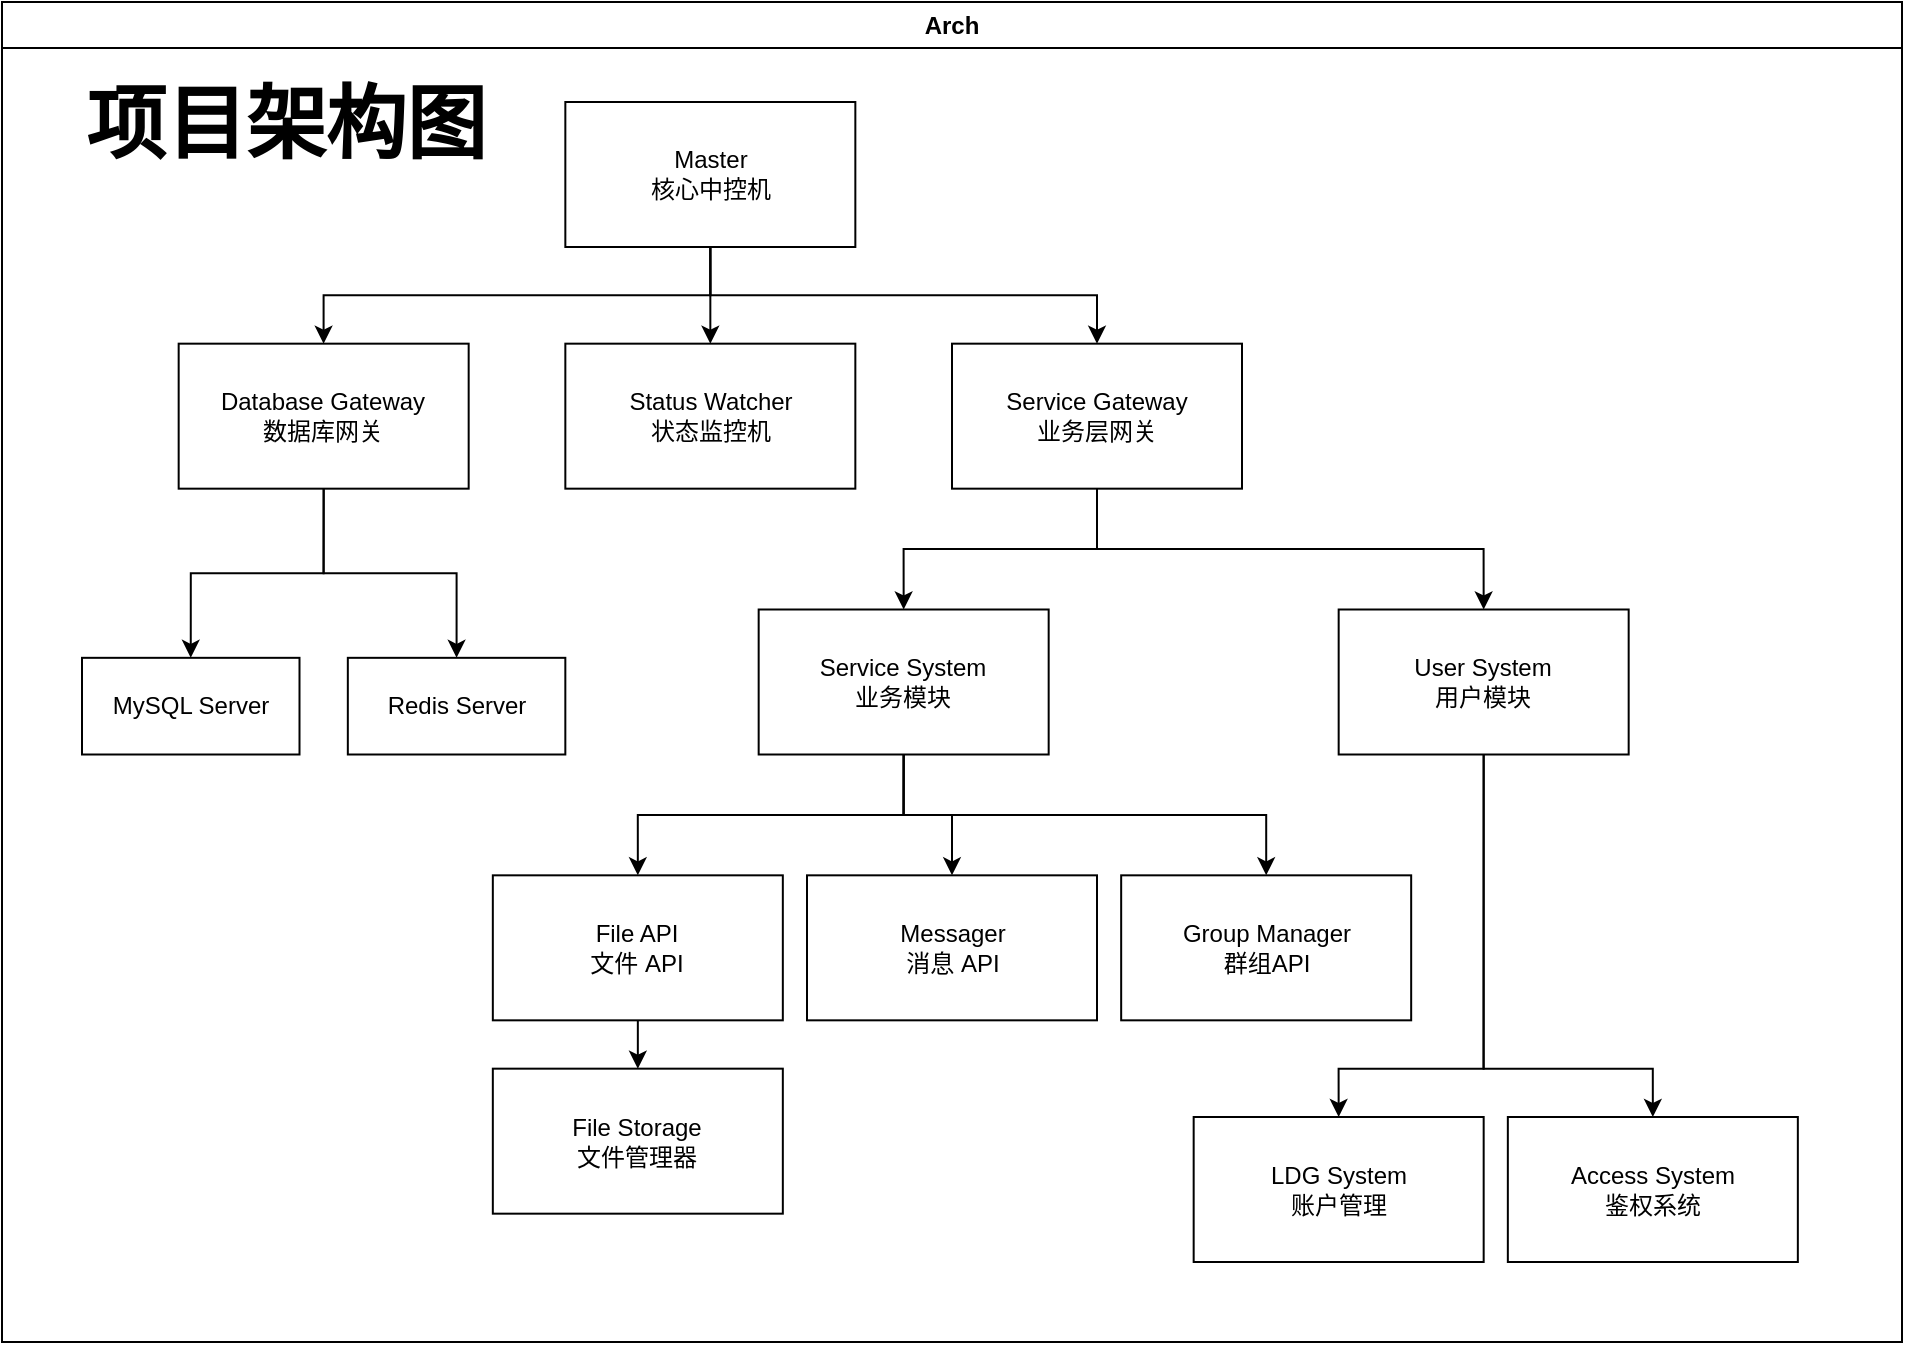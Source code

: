 <mxfile version="26.1.1" pages="3">
  <diagram id="3G5LI6MpwunLMBs63GW5" name="架构图">
    <mxGraphModel dx="1139" dy="793" grid="1" gridSize="10" guides="1" tooltips="1" connect="1" arrows="1" fold="1" page="1" pageScale="1" pageWidth="1169" pageHeight="827" math="0" shadow="0">
      <root>
        <mxCell id="0" />
        <mxCell id="1" parent="0" />
        <mxCell id="xcTkNIUp__dZLRKaqVBh-3" value="" style="group;fontSize=20;" parent="1" vertex="1" connectable="0">
          <mxGeometry x="130.0" y="104" width="910" height="620" as="geometry" />
        </mxCell>
        <mxCell id="Ldzz9GKDvCy5cxYpggfk-25" style="edgeStyle=orthogonalEdgeStyle;rounded=0;orthogonalLoop=1;jettySize=auto;html=1;exitX=0.5;exitY=1;exitDx=0;exitDy=0;" parent="xcTkNIUp__dZLRKaqVBh-3" source="Ldzz9GKDvCy5cxYpggfk-1" target="Ldzz9GKDvCy5cxYpggfk-2" edge="1">
          <mxGeometry relative="1" as="geometry" />
        </mxCell>
        <mxCell id="Ldzz9GKDvCy5cxYpggfk-26" style="edgeStyle=orthogonalEdgeStyle;rounded=0;orthogonalLoop=1;jettySize=auto;html=1;exitX=0.5;exitY=1;exitDx=0;exitDy=0;entryX=0.5;entryY=0;entryDx=0;entryDy=0;" parent="xcTkNIUp__dZLRKaqVBh-3" source="Ldzz9GKDvCy5cxYpggfk-1" target="Ldzz9GKDvCy5cxYpggfk-7" edge="1">
          <mxGeometry relative="1" as="geometry" />
        </mxCell>
        <mxCell id="Ldzz9GKDvCy5cxYpggfk-27" style="edgeStyle=orthogonalEdgeStyle;rounded=0;orthogonalLoop=1;jettySize=auto;html=1;exitX=0.5;exitY=1;exitDx=0;exitDy=0;" parent="xcTkNIUp__dZLRKaqVBh-3" source="Ldzz9GKDvCy5cxYpggfk-1" target="Ldzz9GKDvCy5cxYpggfk-8" edge="1">
          <mxGeometry relative="1" as="geometry" />
        </mxCell>
        <mxCell id="Ldzz9GKDvCy5cxYpggfk-1" value="Master&lt;div&gt;核心中控机&lt;/div&gt;" style="rounded=0;whiteSpace=wrap;html=1;" parent="xcTkNIUp__dZLRKaqVBh-3" vertex="1">
          <mxGeometry x="241.668" width="145.001" height="72.5" as="geometry" />
        </mxCell>
        <mxCell id="Ldzz9GKDvCy5cxYpggfk-5" style="edgeStyle=orthogonalEdgeStyle;rounded=0;orthogonalLoop=1;jettySize=auto;html=1;exitX=0.5;exitY=1;exitDx=0;exitDy=0;entryX=0.5;entryY=0;entryDx=0;entryDy=0;" parent="xcTkNIUp__dZLRKaqVBh-3" source="Ldzz9GKDvCy5cxYpggfk-2" target="Ldzz9GKDvCy5cxYpggfk-3" edge="1">
          <mxGeometry relative="1" as="geometry" />
        </mxCell>
        <mxCell id="Ldzz9GKDvCy5cxYpggfk-6" style="edgeStyle=orthogonalEdgeStyle;rounded=0;orthogonalLoop=1;jettySize=auto;html=1;exitX=0.5;exitY=1;exitDx=0;exitDy=0;entryX=0.5;entryY=0;entryDx=0;entryDy=0;" parent="xcTkNIUp__dZLRKaqVBh-3" source="Ldzz9GKDvCy5cxYpggfk-2" target="Ldzz9GKDvCy5cxYpggfk-4" edge="1">
          <mxGeometry relative="1" as="geometry" />
        </mxCell>
        <mxCell id="Ldzz9GKDvCy5cxYpggfk-2" value="Database Gateway&lt;div&gt;数据库网关&lt;/div&gt;" style="rounded=0;whiteSpace=wrap;html=1;" parent="xcTkNIUp__dZLRKaqVBh-3" vertex="1">
          <mxGeometry x="48.334" y="120.833" width="145.001" height="72.5" as="geometry" />
        </mxCell>
        <mxCell id="Ldzz9GKDvCy5cxYpggfk-3" value="MySQL Server" style="rounded=0;whiteSpace=wrap;html=1;" parent="xcTkNIUp__dZLRKaqVBh-3" vertex="1">
          <mxGeometry y="277.917" width="108.75" height="48.333" as="geometry" />
        </mxCell>
        <mxCell id="Ldzz9GKDvCy5cxYpggfk-4" value="Redis Server" style="rounded=0;whiteSpace=wrap;html=1;" parent="xcTkNIUp__dZLRKaqVBh-3" vertex="1">
          <mxGeometry x="132.917" y="277.917" width="108.75" height="48.333" as="geometry" />
        </mxCell>
        <mxCell id="Ldzz9GKDvCy5cxYpggfk-7" value="Status Watcher&lt;div&gt;状态监控机&lt;/div&gt;" style="rounded=0;whiteSpace=wrap;html=1;" parent="xcTkNIUp__dZLRKaqVBh-3" vertex="1">
          <mxGeometry x="241.668" y="120.833" width="145.001" height="72.5" as="geometry" />
        </mxCell>
        <mxCell id="Ldzz9GKDvCy5cxYpggfk-23" style="edgeStyle=orthogonalEdgeStyle;rounded=0;orthogonalLoop=1;jettySize=auto;html=1;exitX=0.5;exitY=1;exitDx=0;exitDy=0;entryX=0.5;entryY=0;entryDx=0;entryDy=0;" parent="xcTkNIUp__dZLRKaqVBh-3" source="Ldzz9GKDvCy5cxYpggfk-8" target="Ldzz9GKDvCy5cxYpggfk-9" edge="1">
          <mxGeometry relative="1" as="geometry" />
        </mxCell>
        <mxCell id="Ldzz9GKDvCy5cxYpggfk-24" style="edgeStyle=orthogonalEdgeStyle;rounded=0;orthogonalLoop=1;jettySize=auto;html=1;exitX=0.5;exitY=1;exitDx=0;exitDy=0;entryX=0.5;entryY=0;entryDx=0;entryDy=0;" parent="xcTkNIUp__dZLRKaqVBh-3" source="Ldzz9GKDvCy5cxYpggfk-8" target="Ldzz9GKDvCy5cxYpggfk-10" edge="1">
          <mxGeometry relative="1" as="geometry" />
        </mxCell>
        <mxCell id="Ldzz9GKDvCy5cxYpggfk-8" value="Service Gateway&lt;div&gt;业务层网关&lt;/div&gt;" style="rounded=0;whiteSpace=wrap;html=1;" parent="xcTkNIUp__dZLRKaqVBh-3" vertex="1">
          <mxGeometry x="435.002" y="120.833" width="145.001" height="72.5" as="geometry" />
        </mxCell>
        <mxCell id="Ldzz9GKDvCy5cxYpggfk-18" style="edgeStyle=orthogonalEdgeStyle;rounded=0;orthogonalLoop=1;jettySize=auto;html=1;exitX=0.5;exitY=1;exitDx=0;exitDy=0;entryX=0.5;entryY=0;entryDx=0;entryDy=0;" parent="xcTkNIUp__dZLRKaqVBh-3" source="Ldzz9GKDvCy5cxYpggfk-9" target="Ldzz9GKDvCy5cxYpggfk-11" edge="1">
          <mxGeometry relative="1" as="geometry" />
        </mxCell>
        <mxCell id="Ldzz9GKDvCy5cxYpggfk-19" style="edgeStyle=orthogonalEdgeStyle;rounded=0;orthogonalLoop=1;jettySize=auto;html=1;exitX=0.5;exitY=1;exitDx=0;exitDy=0;entryX=0.5;entryY=0;entryDx=0;entryDy=0;" parent="xcTkNIUp__dZLRKaqVBh-3" source="Ldzz9GKDvCy5cxYpggfk-9" target="Ldzz9GKDvCy5cxYpggfk-12" edge="1">
          <mxGeometry relative="1" as="geometry" />
        </mxCell>
        <mxCell id="Ldzz9GKDvCy5cxYpggfk-20" style="edgeStyle=orthogonalEdgeStyle;rounded=0;orthogonalLoop=1;jettySize=auto;html=1;exitX=0.5;exitY=1;exitDx=0;exitDy=0;" parent="xcTkNIUp__dZLRKaqVBh-3" source="Ldzz9GKDvCy5cxYpggfk-9" target="Ldzz9GKDvCy5cxYpggfk-13" edge="1">
          <mxGeometry relative="1" as="geometry" />
        </mxCell>
        <mxCell id="Ldzz9GKDvCy5cxYpggfk-9" value="Service System&lt;div&gt;业务模块&lt;/div&gt;" style="rounded=0;whiteSpace=wrap;html=1;" parent="xcTkNIUp__dZLRKaqVBh-3" vertex="1">
          <mxGeometry x="338.335" y="253.75" width="145.001" height="72.5" as="geometry" />
        </mxCell>
        <mxCell id="Ldzz9GKDvCy5cxYpggfk-21" style="edgeStyle=orthogonalEdgeStyle;rounded=0;orthogonalLoop=1;jettySize=auto;html=1;exitX=0.5;exitY=1;exitDx=0;exitDy=0;entryX=0.5;entryY=0;entryDx=0;entryDy=0;" parent="xcTkNIUp__dZLRKaqVBh-3" source="Ldzz9GKDvCy5cxYpggfk-10" target="Ldzz9GKDvCy5cxYpggfk-15" edge="1">
          <mxGeometry relative="1" as="geometry">
            <Array as="points">
              <mxPoint x="700.836" y="483.333" />
              <mxPoint x="628.336" y="483.333" />
            </Array>
          </mxGeometry>
        </mxCell>
        <mxCell id="Ldzz9GKDvCy5cxYpggfk-22" style="edgeStyle=orthogonalEdgeStyle;rounded=0;orthogonalLoop=1;jettySize=auto;html=1;exitX=0.5;exitY=1;exitDx=0;exitDy=0;entryX=0.5;entryY=0;entryDx=0;entryDy=0;" parent="xcTkNIUp__dZLRKaqVBh-3" source="Ldzz9GKDvCy5cxYpggfk-10" target="Ldzz9GKDvCy5cxYpggfk-16" edge="1">
          <mxGeometry relative="1" as="geometry">
            <Array as="points">
              <mxPoint x="700.836" y="483.333" />
              <mxPoint x="785.42" y="483.333" />
            </Array>
          </mxGeometry>
        </mxCell>
        <mxCell id="Ldzz9GKDvCy5cxYpggfk-10" value="User System&lt;div&gt;用户模块&lt;/div&gt;" style="rounded=0;whiteSpace=wrap;html=1;" parent="xcTkNIUp__dZLRKaqVBh-3" vertex="1">
          <mxGeometry x="628.336" y="253.75" width="145.001" height="72.5" as="geometry" />
        </mxCell>
        <mxCell id="Ldzz9GKDvCy5cxYpggfk-17" style="edgeStyle=orthogonalEdgeStyle;rounded=0;orthogonalLoop=1;jettySize=auto;html=1;exitX=0.5;exitY=1;exitDx=0;exitDy=0;entryX=0.5;entryY=0;entryDx=0;entryDy=0;" parent="xcTkNIUp__dZLRKaqVBh-3" source="Ldzz9GKDvCy5cxYpggfk-11" target="Ldzz9GKDvCy5cxYpggfk-14" edge="1">
          <mxGeometry relative="1" as="geometry" />
        </mxCell>
        <mxCell id="Ldzz9GKDvCy5cxYpggfk-11" value="File API&lt;div&gt;文件 API&lt;/div&gt;" style="rounded=0;whiteSpace=wrap;html=1;" parent="xcTkNIUp__dZLRKaqVBh-3" vertex="1">
          <mxGeometry x="205.417" y="386.667" width="145.001" height="72.5" as="geometry" />
        </mxCell>
        <mxCell id="Ldzz9GKDvCy5cxYpggfk-12" value="Messager&lt;div&gt;消息 API&lt;/div&gt;" style="rounded=0;whiteSpace=wrap;html=1;" parent="xcTkNIUp__dZLRKaqVBh-3" vertex="1">
          <mxGeometry x="362.501" y="386.667" width="145.001" height="72.5" as="geometry" />
        </mxCell>
        <mxCell id="Ldzz9GKDvCy5cxYpggfk-13" value="Group Manager&lt;div&gt;群组API&lt;/div&gt;" style="rounded=0;whiteSpace=wrap;html=1;" parent="xcTkNIUp__dZLRKaqVBh-3" vertex="1">
          <mxGeometry x="519.585" y="386.667" width="145.001" height="72.5" as="geometry" />
        </mxCell>
        <mxCell id="Ldzz9GKDvCy5cxYpggfk-14" value="File Storage&lt;div&gt;文件管理器&lt;/div&gt;" style="rounded=0;whiteSpace=wrap;html=1;" parent="xcTkNIUp__dZLRKaqVBh-3" vertex="1">
          <mxGeometry x="205.417" y="483.333" width="145.001" height="72.5" as="geometry" />
        </mxCell>
        <mxCell id="Ldzz9GKDvCy5cxYpggfk-15" value="LDG System&lt;div&gt;账户管理&lt;/div&gt;" style="rounded=0;whiteSpace=wrap;html=1;" parent="xcTkNIUp__dZLRKaqVBh-3" vertex="1">
          <mxGeometry x="555.835" y="507.5" width="145.001" height="72.5" as="geometry" />
        </mxCell>
        <mxCell id="Ldzz9GKDvCy5cxYpggfk-16" value="Access System&lt;div&gt;鉴权系统&lt;/div&gt;" style="rounded=0;whiteSpace=wrap;html=1;" parent="xcTkNIUp__dZLRKaqVBh-3" vertex="1">
          <mxGeometry x="712.919" y="507.5" width="145.001" height="72.5" as="geometry" />
        </mxCell>
        <mxCell id="KZx8DbALYqMHypFApeTW-1" value="Arch" style="swimlane;whiteSpace=wrap;html=1;" vertex="1" parent="xcTkNIUp__dZLRKaqVBh-3">
          <mxGeometry x="-40" y="-50" width="950" height="670" as="geometry" />
        </mxCell>
        <mxCell id="xcTkNIUp__dZLRKaqVBh-1" value="&lt;h1 style=&quot;margin-top: 0px;&quot;&gt;项目架构图&lt;/h1&gt;" style="text;html=1;whiteSpace=wrap;overflow=hidden;rounded=0;fontSize=20;" parent="KZx8DbALYqMHypFApeTW-1" vertex="1">
          <mxGeometry x="40.0" y="30" width="230" height="70" as="geometry" />
        </mxCell>
      </root>
    </mxGraphModel>
  </diagram>
  <diagram name="服务管理图" id="ixRDSDJKCPC1SFiIbfut">
    <mxGraphModel dx="2388" dy="1676" grid="1" gridSize="10" guides="1" tooltips="1" connect="1" arrows="1" fold="1" page="1" pageScale="1" pageWidth="1169" pageHeight="827" math="0" shadow="0">
      <root>
        <mxCell id="0" />
        <mxCell id="1" parent="0" />
        <mxCell id="V488TEvVKDnzZ6bK6XRX-37" value="&lt;h1 style=&quot;margin-top: 0px;&quot;&gt;服务管理图&lt;/h1&gt;&lt;div&gt;本图不包含服务间通信的描述&lt;/div&gt;&lt;div&gt;仅包含服务拉起/管理部分&lt;/div&gt;&lt;div&gt;&lt;br&gt;&lt;/div&gt;&lt;div&gt;本图中 Supervispor 下 Docker 服务省略&lt;/div&gt;" style="text;html=1;whiteSpace=wrap;overflow=hidden;rounded=0;fontSize=20;" parent="1" vertex="1">
          <mxGeometry x="50" y="100" width="354.099" height="245.902" as="geometry" />
        </mxCell>
        <mxCell id="V488TEvVKDnzZ6bK6XRX-59" style="edgeStyle=orthogonalEdgeStyle;rounded=0;orthogonalLoop=1;jettySize=auto;html=1;exitX=0.5;exitY=1;exitDx=0;exitDy=0;fontSize=20;" parent="1" source="V488TEvVKDnzZ6bK6XRX-7" target="V488TEvVKDnzZ6bK6XRX-12" edge="1">
          <mxGeometry relative="1" as="geometry" />
        </mxCell>
        <mxCell id="V488TEvVKDnzZ6bK6XRX-62" style="edgeStyle=orthogonalEdgeStyle;rounded=0;orthogonalLoop=1;jettySize=auto;html=1;exitX=0.5;exitY=1;exitDx=0;exitDy=0;entryX=0.5;entryY=0;entryDx=0;entryDy=0;fontSize=20;" parent="1" source="V488TEvVKDnzZ6bK6XRX-7" target="V488TEvVKDnzZ6bK6XRX-61" edge="1">
          <mxGeometry relative="1" as="geometry" />
        </mxCell>
        <mxCell id="V488TEvVKDnzZ6bK6XRX-64" style="edgeStyle=orthogonalEdgeStyle;rounded=0;orthogonalLoop=1;jettySize=auto;html=1;exitX=0.5;exitY=1;exitDx=0;exitDy=0;entryX=0.5;entryY=0;entryDx=0;entryDy=0;fontSize=20;" parent="1" source="V488TEvVKDnzZ6bK6XRX-7" target="V488TEvVKDnzZ6bK6XRX-63" edge="1">
          <mxGeometry relative="1" as="geometry" />
        </mxCell>
        <mxCell id="V488TEvVKDnzZ6bK6XRX-68" style="edgeStyle=orthogonalEdgeStyle;rounded=0;orthogonalLoop=1;jettySize=auto;html=1;exitX=1;exitY=0.75;exitDx=0;exitDy=0;entryX=0.5;entryY=0;entryDx=0;entryDy=0;fontSize=20;" parent="1" source="V488TEvVKDnzZ6bK6XRX-7" target="V488TEvVKDnzZ6bK6XRX-9" edge="1">
          <mxGeometry relative="1" as="geometry" />
        </mxCell>
        <mxCell id="V488TEvVKDnzZ6bK6XRX-7" value="Master" style="rounded=0;whiteSpace=wrap;html=1;fontSize=20;" parent="1" vertex="1">
          <mxGeometry x="528.034" y="208.197" width="206.558" height="98.361" as="geometry" />
        </mxCell>
        <mxCell id="V488TEvVKDnzZ6bK6XRX-9" value="tools" style="rounded=0;whiteSpace=wrap;html=1;fontSize=20;" parent="1" vertex="1">
          <mxGeometry x="941.15" y="444.262" width="177.05" height="78.689" as="geometry" />
        </mxCell>
        <mxCell id="V488TEvVKDnzZ6bK6XRX-72" style="edgeStyle=orthogonalEdgeStyle;rounded=0;orthogonalLoop=1;jettySize=auto;html=1;exitX=0.5;exitY=1;exitDx=0;exitDy=0;entryX=0.5;entryY=0;entryDx=0;entryDy=0;fontSize=20;" parent="1" source="V488TEvVKDnzZ6bK6XRX-12" target="V488TEvVKDnzZ6bK6XRX-70" edge="1">
          <mxGeometry relative="1" as="geometry" />
        </mxCell>
        <mxCell id="V488TEvVKDnzZ6bK6XRX-74" style="edgeStyle=orthogonalEdgeStyle;rounded=0;orthogonalLoop=1;jettySize=auto;html=1;exitX=0.5;exitY=1;exitDx=0;exitDy=0;fontSize=20;" parent="1" source="V488TEvVKDnzZ6bK6XRX-12" target="V488TEvVKDnzZ6bK6XRX-73" edge="1">
          <mxGeometry relative="1" as="geometry" />
        </mxCell>
        <mxCell id="V488TEvVKDnzZ6bK6XRX-76" style="edgeStyle=orthogonalEdgeStyle;rounded=0;orthogonalLoop=1;jettySize=auto;html=1;exitX=0.5;exitY=1;exitDx=0;exitDy=0;entryX=0.5;entryY=0;entryDx=0;entryDy=0;fontSize=20;" parent="1" source="V488TEvVKDnzZ6bK6XRX-12" target="V488TEvVKDnzZ6bK6XRX-75" edge="1">
          <mxGeometry relative="1" as="geometry" />
        </mxCell>
        <mxCell id="V488TEvVKDnzZ6bK6XRX-12" value="Supervisor 1" style="rounded=0;whiteSpace=wrap;html=1;fontSize=20;" parent="1" vertex="1">
          <mxGeometry x="168.033" y="444.262" width="157.378" height="78.689" as="geometry" />
        </mxCell>
        <mxCell id="V488TEvVKDnzZ6bK6XRX-61" value="Supervisor 2" style="rounded=0;whiteSpace=wrap;html=1;fontSize=20;" parent="1" vertex="1">
          <mxGeometry x="423.772" y="444.262" width="157.378" height="78.689" as="geometry" />
        </mxCell>
        <mxCell id="V488TEvVKDnzZ6bK6XRX-63" value="..." style="rounded=0;whiteSpace=wrap;html=1;fontSize=20;" parent="1" vertex="1">
          <mxGeometry x="689.346" y="444.262" width="157.378" height="78.689" as="geometry" />
        </mxCell>
        <mxCell id="V488TEvVKDnzZ6bK6XRX-70" value="服务1" style="rounded=0;whiteSpace=wrap;html=1;fontSize=20;" parent="1" vertex="1">
          <mxGeometry x="99.18" y="621.311" width="167.214" height="78.689" as="geometry" />
        </mxCell>
        <mxCell id="V488TEvVKDnzZ6bK6XRX-73" value="服务2" style="rounded=0;whiteSpace=wrap;html=1;fontSize=20;" parent="1" vertex="1">
          <mxGeometry x="286.066" y="621.311" width="167.214" height="78.689" as="geometry" />
        </mxCell>
        <mxCell id="V488TEvVKDnzZ6bK6XRX-75" value="..." style="rounded=0;whiteSpace=wrap;html=1;fontSize=20;" parent="1" vertex="1">
          <mxGeometry x="474.919" y="621.311" width="167.214" height="78.689" as="geometry" />
        </mxCell>
        <mxCell id="V488TEvVKDnzZ6bK6XRX-77" value="通信" style="text;html=1;align=center;verticalAlign=middle;whiteSpace=wrap;rounded=0;fontSize=20;" parent="1" vertex="1">
          <mxGeometry x="528.034" y="306.557" width="118.033" height="59.016" as="geometry" />
        </mxCell>
      </root>
    </mxGraphModel>
  </diagram>
  <diagram id="XhAFWjHVtK8hb7CrgFz2" name="业务通信图">
    <mxGraphModel dx="1592" dy="1117" grid="1" gridSize="10" guides="1" tooltips="1" connect="1" arrows="1" fold="1" page="1" pageScale="1" pageWidth="1169" pageHeight="827" math="0" shadow="0">
      <root>
        <mxCell id="0" />
        <mxCell id="1" parent="0" />
        <mxCell id="gucumq_x77f_3hpC6RZ--1" value="&lt;h1 style=&quot;margin-top: 0px;&quot;&gt;业务通信图&lt;/h1&gt;&lt;div&gt;箭头表示&amp;nbsp;&lt;span style=&quot;background-color: transparent; color: light-dark(rgb(0, 0, 0), rgb(255, 255, 255));&quot;&gt;Client&lt;/span&gt;&lt;span style=&quot;background-color: transparent; color: light-dark(rgb(0, 0, 0), rgb(255, 255, 255));&quot;&gt;&amp;nbsp;-&amp;gt;&amp;nbsp;&lt;/span&gt;&lt;span style=&quot;background-color: transparent; color: light-dark(rgb(0, 0, 0), rgb(255, 255, 255));&quot;&gt;Server&lt;/span&gt;&lt;/div&gt;&lt;div&gt;&lt;span style=&quot;background-color: transparent; color: light-dark(rgb(0, 0, 0), rgb(255, 255, 255));&quot;&gt;&lt;br&gt;&lt;/span&gt;&lt;/div&gt;&lt;div&gt;对于业务通信，使用 nginx 进行负载均衡，nginx 提供的接口应和每个单元本身一致且每个单元可以脱离 nginx 独自工作&lt;/div&gt;" style="text;html=1;whiteSpace=wrap;overflow=hidden;rounded=0;fontSize=20;" vertex="1" parent="1">
          <mxGeometry x="59.78" y="50" width="286.36" height="250" as="geometry" />
        </mxCell>
        <mxCell id="gucumq_x77f_3hpC6RZ--2" value="" style="edgeStyle=orthogonalEdgeStyle;rounded=0;orthogonalLoop=1;jettySize=auto;html=1;fontSize=20;" edge="1" parent="1" source="gucumq_x77f_3hpC6RZ--4" target="gucumq_x77f_3hpC6RZ--6">
          <mxGeometry relative="1" as="geometry" />
        </mxCell>
        <mxCell id="gucumq_x77f_3hpC6RZ--3" style="edgeStyle=orthogonalEdgeStyle;rounded=0;orthogonalLoop=1;jettySize=auto;html=1;exitX=0.5;exitY=1;exitDx=0;exitDy=0;entryX=0.5;entryY=0;entryDx=0;entryDy=0;fontSize=20;" edge="1" parent="1" source="gucumq_x77f_3hpC6RZ--4" target="gucumq_x77f_3hpC6RZ--5">
          <mxGeometry relative="1" as="geometry" />
        </mxCell>
        <mxCell id="gucumq_x77f_3hpC6RZ--4" value="DB Gateway" style="rounded=0;whiteSpace=wrap;html=1;fontSize=20;" vertex="1" parent="1">
          <mxGeometry x="581.593" y="565.114" width="159.092" height="71.591" as="geometry" />
        </mxCell>
        <mxCell id="gucumq_x77f_3hpC6RZ--5" value="MySQL" style="rounded=0;whiteSpace=wrap;html=1;fontSize=20;" vertex="1" parent="1">
          <mxGeometry x="506.82" y="696.364" width="143.182" height="63.636" as="geometry" />
        </mxCell>
        <mxCell id="gucumq_x77f_3hpC6RZ--6" value="Redis" style="rounded=0;whiteSpace=wrap;html=1;fontSize=20;" vertex="1" parent="1">
          <mxGeometry x="672.275" y="696.364" width="143.182" height="63.636" as="geometry" />
        </mxCell>
        <mxCell id="gucumq_x77f_3hpC6RZ--7" style="edgeStyle=orthogonalEdgeStyle;rounded=0;orthogonalLoop=1;jettySize=auto;html=1;exitX=0.5;exitY=1;exitDx=0;exitDy=0;entryX=0.5;entryY=0;entryDx=0;entryDy=0;fontSize=20;" edge="1" parent="1" source="gucumq_x77f_3hpC6RZ--11" target="gucumq_x77f_3hpC6RZ--16">
          <mxGeometry relative="1" as="geometry" />
        </mxCell>
        <mxCell id="gucumq_x77f_3hpC6RZ--8" style="edgeStyle=orthogonalEdgeStyle;rounded=0;orthogonalLoop=1;jettySize=auto;html=1;exitX=0.5;exitY=1;exitDx=0;exitDy=0;entryX=0.5;entryY=0;entryDx=0;entryDy=0;fontSize=20;" edge="1" parent="1" source="gucumq_x77f_3hpC6RZ--11" target="gucumq_x77f_3hpC6RZ--25">
          <mxGeometry relative="1" as="geometry" />
        </mxCell>
        <mxCell id="gucumq_x77f_3hpC6RZ--9" style="edgeStyle=orthogonalEdgeStyle;rounded=0;orthogonalLoop=1;jettySize=auto;html=1;exitX=0.5;exitY=1;exitDx=0;exitDy=0;entryX=0.5;entryY=0;entryDx=0;entryDy=0;fontSize=20;" edge="1" parent="1" source="gucumq_x77f_3hpC6RZ--11" target="gucumq_x77f_3hpC6RZ--27">
          <mxGeometry relative="1" as="geometry" />
        </mxCell>
        <mxCell id="gucumq_x77f_3hpC6RZ--10" style="edgeStyle=orthogonalEdgeStyle;rounded=0;orthogonalLoop=1;jettySize=auto;html=1;exitX=0.5;exitY=1;exitDx=0;exitDy=0;entryX=0.5;entryY=0;entryDx=0;entryDy=0;fontSize=20;" edge="1" parent="1" source="gucumq_x77f_3hpC6RZ--11" target="gucumq_x77f_3hpC6RZ--30">
          <mxGeometry relative="1" as="geometry" />
        </mxCell>
        <mxCell id="gucumq_x77f_3hpC6RZ--11" value="Service Gateway" style="rounded=0;whiteSpace=wrap;html=1;fontSize=20;" vertex="1" parent="1">
          <mxGeometry x="565.684" y="60" width="190.91" height="95.455" as="geometry" />
        </mxCell>
        <mxCell id="gucumq_x77f_3hpC6RZ--12" style="edgeStyle=orthogonalEdgeStyle;rounded=0;orthogonalLoop=1;jettySize=auto;html=1;exitX=0.5;exitY=1;exitDx=0;exitDy=0;entryX=0.5;entryY=0;entryDx=0;entryDy=0;fontSize=20;" edge="1" parent="1" source="gucumq_x77f_3hpC6RZ--16" target="gucumq_x77f_3hpC6RZ--17">
          <mxGeometry relative="1" as="geometry" />
        </mxCell>
        <mxCell id="gucumq_x77f_3hpC6RZ--13" style="edgeStyle=orthogonalEdgeStyle;rounded=0;orthogonalLoop=1;jettySize=auto;html=1;exitX=0.5;exitY=1;exitDx=0;exitDy=0;fontSize=20;" edge="1" parent="1" source="gucumq_x77f_3hpC6RZ--16" target="gucumq_x77f_3hpC6RZ--20">
          <mxGeometry relative="1" as="geometry" />
        </mxCell>
        <mxCell id="gucumq_x77f_3hpC6RZ--14" style="edgeStyle=orthogonalEdgeStyle;rounded=0;orthogonalLoop=1;jettySize=auto;html=1;exitX=0.5;exitY=1;exitDx=0;exitDy=0;entryX=0.5;entryY=0;entryDx=0;entryDy=0;fontSize=20;" edge="1" parent="1" source="gucumq_x77f_3hpC6RZ--16" target="gucumq_x77f_3hpC6RZ--23">
          <mxGeometry relative="1" as="geometry" />
        </mxCell>
        <mxCell id="gucumq_x77f_3hpC6RZ--15" style="edgeStyle=orthogonalEdgeStyle;rounded=0;orthogonalLoop=1;jettySize=auto;html=1;exitX=0.75;exitY=1;exitDx=0;exitDy=0;fontSize=20;" edge="1" parent="1" source="gucumq_x77f_3hpC6RZ--16" target="gucumq_x77f_3hpC6RZ--4">
          <mxGeometry relative="1" as="geometry">
            <Array as="points">
              <mxPoint x="418" y="400" />
              <mxPoint x="661" y="400" />
            </Array>
          </mxGeometry>
        </mxCell>
        <mxCell id="gucumq_x77f_3hpC6RZ--16" value="File API" style="rounded=0;whiteSpace=wrap;html=1;fontSize=20;" vertex="1" parent="1">
          <mxGeometry x="298.41" y="289.318" width="159.092" height="79.545" as="geometry" />
        </mxCell>
        <mxCell id="gucumq_x77f_3hpC6RZ--17" value="File Storage 1" style="rounded=0;whiteSpace=wrap;html=1;fontSize=20;" vertex="1" parent="1">
          <mxGeometry x="30" y="520.004" width="159.092" height="79.545" as="geometry" />
        </mxCell>
        <mxCell id="gucumq_x77f_3hpC6RZ--20" value="File Storage 2" style="rounded=0;whiteSpace=wrap;html=1;fontSize=20;" vertex="1" parent="1">
          <mxGeometry x="205.001" y="520.004" width="159.092" height="79.545" as="geometry" />
        </mxCell>
        <mxCell id="gucumq_x77f_3hpC6RZ--23" value="..." style="rounded=0;whiteSpace=wrap;html=1;fontSize=20;" vertex="1" parent="1">
          <mxGeometry x="380.001" y="520.004" width="159.092" height="79.545" as="geometry" />
        </mxCell>
        <mxCell id="gucumq_x77f_3hpC6RZ--24" style="edgeStyle=orthogonalEdgeStyle;rounded=0;orthogonalLoop=1;jettySize=auto;html=1;exitX=0.5;exitY=1;exitDx=0;exitDy=0;entryX=0.5;entryY=0;entryDx=0;entryDy=0;fontSize=20;" edge="1" parent="1" source="gucumq_x77f_3hpC6RZ--25" target="gucumq_x77f_3hpC6RZ--4">
          <mxGeometry relative="1" as="geometry">
            <Array as="points">
              <mxPoint x="559" y="400" />
              <mxPoint x="661" y="400" />
            </Array>
          </mxGeometry>
        </mxCell>
        <mxCell id="gucumq_x77f_3hpC6RZ--25" value="Group Manager" style="rounded=0;whiteSpace=wrap;html=1;fontSize=20;" vertex="1" parent="1">
          <mxGeometry x="481.365" y="289.318" width="154.319" height="79.545" as="geometry" />
        </mxCell>
        <mxCell id="gucumq_x77f_3hpC6RZ--26" style="edgeStyle=orthogonalEdgeStyle;rounded=0;orthogonalLoop=1;jettySize=auto;html=1;exitX=0.5;exitY=1;exitDx=0;exitDy=0;entryX=0.5;entryY=0;entryDx=0;entryDy=0;fontSize=20;" edge="1" parent="1" source="gucumq_x77f_3hpC6RZ--27" target="gucumq_x77f_3hpC6RZ--4">
          <mxGeometry relative="1" as="geometry">
            <Array as="points">
              <mxPoint x="733" y="400" />
              <mxPoint x="661" y="400" />
            </Array>
          </mxGeometry>
        </mxCell>
        <mxCell id="gucumq_x77f_3hpC6RZ--27" value="Messager" style="rounded=0;whiteSpace=wrap;html=1;fontSize=20;" vertex="1" parent="1">
          <mxGeometry x="656.366" y="289.318" width="154.319" height="79.545" as="geometry" />
        </mxCell>
        <mxCell id="gucumq_x77f_3hpC6RZ--28" style="edgeStyle=orthogonalEdgeStyle;rounded=0;orthogonalLoop=1;jettySize=auto;html=1;exitX=0.5;exitY=1;exitDx=0;exitDy=0;entryX=0.5;entryY=0;entryDx=0;entryDy=0;fontSize=20;" edge="1" parent="1" source="gucumq_x77f_3hpC6RZ--30" target="gucumq_x77f_3hpC6RZ--32">
          <mxGeometry relative="1" as="geometry" />
        </mxCell>
        <mxCell id="gucumq_x77f_3hpC6RZ--29" style="edgeStyle=orthogonalEdgeStyle;rounded=0;orthogonalLoop=1;jettySize=auto;html=1;exitX=0.5;exitY=1;exitDx=0;exitDy=0;entryX=0.5;entryY=0;entryDx=0;entryDy=0;fontSize=20;" edge="1" parent="1" source="gucumq_x77f_3hpC6RZ--30" target="gucumq_x77f_3hpC6RZ--34">
          <mxGeometry relative="1" as="geometry" />
        </mxCell>
        <mxCell id="gucumq_x77f_3hpC6RZ--30" value="User System" style="rounded=0;whiteSpace=wrap;html=1;fontSize=20;" vertex="1" parent="1">
          <mxGeometry x="895.004" y="289.318" width="152.728" height="79.545" as="geometry" />
        </mxCell>
        <mxCell id="gucumq_x77f_3hpC6RZ--31" style="edgeStyle=orthogonalEdgeStyle;rounded=0;orthogonalLoop=1;jettySize=auto;html=1;exitX=0.5;exitY=1;exitDx=0;exitDy=0;fontSize=20;" edge="1" parent="1" source="gucumq_x77f_3hpC6RZ--32" target="gucumq_x77f_3hpC6RZ--4">
          <mxGeometry relative="1" as="geometry" />
        </mxCell>
        <mxCell id="gucumq_x77f_3hpC6RZ--32" value="LDG System" style="rounded=0;whiteSpace=wrap;html=1;fontSize=20;" vertex="1" parent="1">
          <mxGeometry x="815.458" y="432.5" width="159.092" height="87.5" as="geometry" />
        </mxCell>
        <mxCell id="gucumq_x77f_3hpC6RZ--33" style="edgeStyle=orthogonalEdgeStyle;rounded=0;orthogonalLoop=1;jettySize=auto;html=1;exitX=0.5;exitY=1;exitDx=0;exitDy=0;entryX=0.5;entryY=0;entryDx=0;entryDy=0;fontSize=20;" edge="1" parent="1" source="gucumq_x77f_3hpC6RZ--34" target="gucumq_x77f_3hpC6RZ--4">
          <mxGeometry relative="1" as="geometry" />
        </mxCell>
        <mxCell id="gucumq_x77f_3hpC6RZ--34" value="Access&lt;span style=&quot;background-color: transparent; color: light-dark(rgb(0, 0, 0), rgb(255, 255, 255));&quot;&gt;&amp;nbsp;System&lt;/span&gt;" style="rounded=0;whiteSpace=wrap;html=1;fontSize=20;" vertex="1" parent="1">
          <mxGeometry x="990.458" y="432.5" width="159.092" height="87.5" as="geometry" />
        </mxCell>
      </root>
    </mxGraphModel>
  </diagram>
</mxfile>

